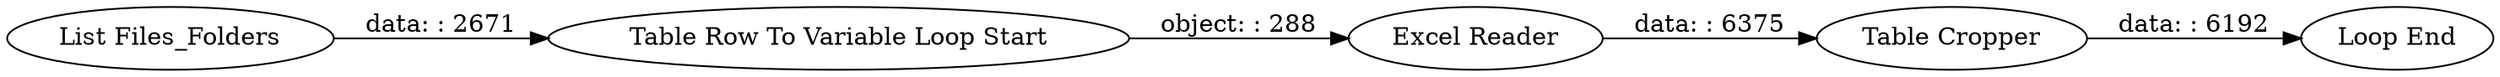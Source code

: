 digraph {
	"1288449842869556143_1" [label="List Files_Folders"]
	"1288449842869556143_3" [label="Excel Reader"]
	"1288449842869556143_4" [label="Table Cropper"]
	"1288449842869556143_2" [label="Table Row To Variable Loop Start"]
	"1288449842869556143_5" [label="Loop End"]
	"1288449842869556143_1" -> "1288449842869556143_2" [label="data: : 2671"]
	"1288449842869556143_4" -> "1288449842869556143_5" [label="data: : 6192"]
	"1288449842869556143_3" -> "1288449842869556143_4" [label="data: : 6375"]
	"1288449842869556143_2" -> "1288449842869556143_3" [label="object: : 288"]
	rankdir=LR
}
